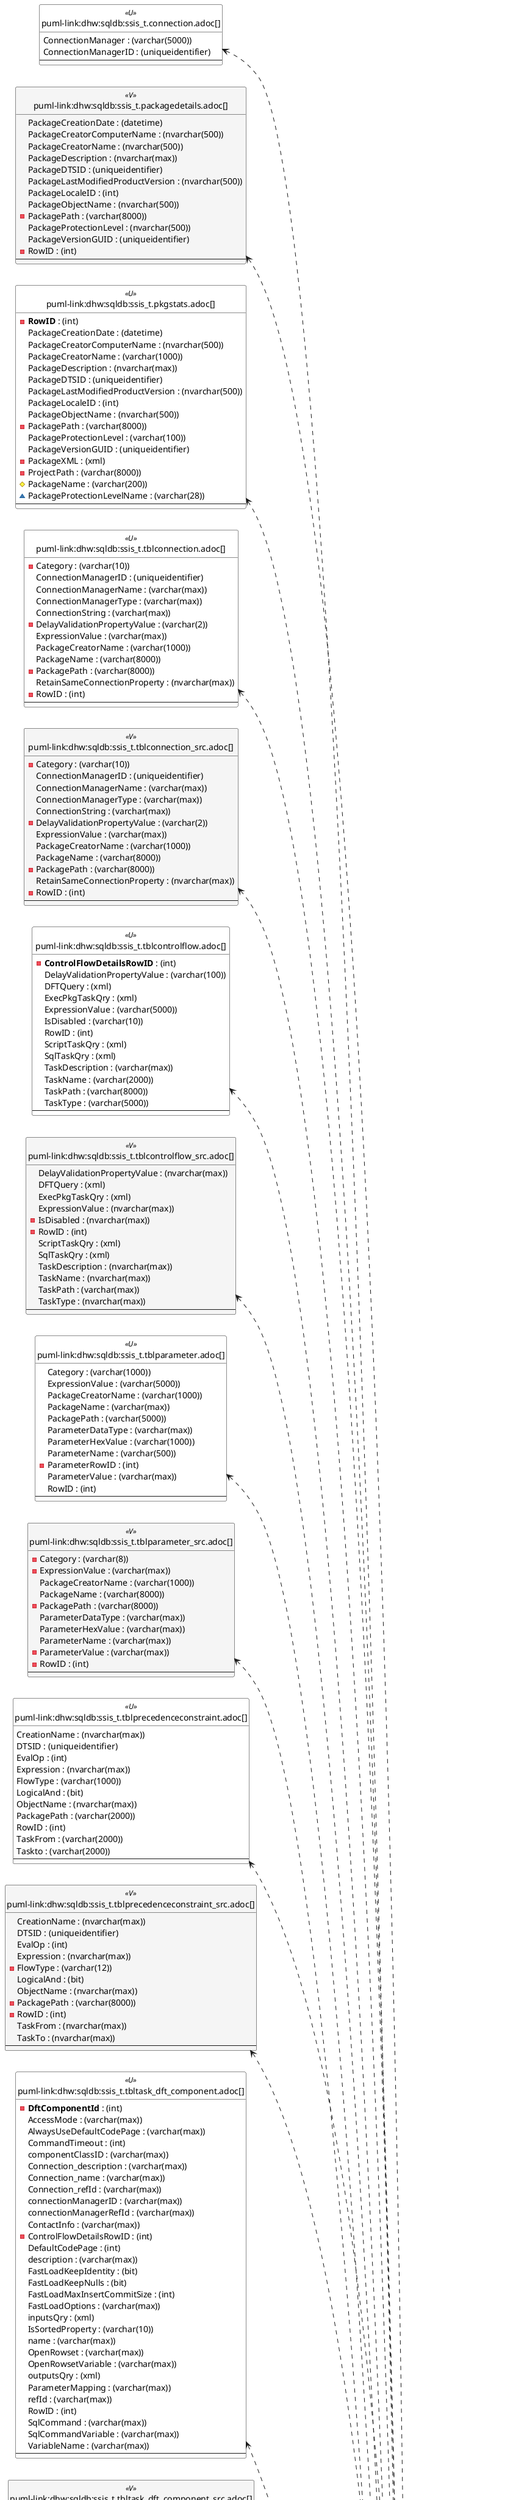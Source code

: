 @startuml
left to right direction
'top to bottom direction
hide circle
'avoide "." issues:
set namespaceSeparator none


skinparam class {
  BackgroundColor White
  BackgroundColor<<FN>> Yellow
  BackgroundColor<<FS>> Yellow
  BackgroundColor<<FT>> LightGray
  BackgroundColor<<IF>> Yellow
  BackgroundColor<<IS>> Yellow
  BackgroundColor<<P>> Aqua
  BackgroundColor<<PC>> Aqua
  BackgroundColor<<SN>> Yellow
  BackgroundColor<<SO>> SlateBlue
  BackgroundColor<<TF>> LightGray
  BackgroundColor<<TR>> Tomato
  BackgroundColor<<U>> White
  BackgroundColor<<V>> WhiteSmoke
  BackgroundColor<<X>> Aqua
  BackgroundColor<<external>> AliceBlue
}


entity "puml-link:dhw:sqldb:ssis_t.connection.adoc[]" as ssis_t.Connection << U >> {
  ConnectionManager : (varchar(5000))
  ConnectionManagerID : (uniqueidentifier)
  --
}

entity "puml-link:dhw:sqldb:ssis_t.packagedetails.adoc[]" as ssis_t.PackageDetails << V >> {
  PackageCreationDate : (datetime)
  PackageCreatorComputerName : (nvarchar(500))
  PackageCreatorName : (nvarchar(500))
  PackageDescription : (nvarchar(max))
  PackageDTSID : (uniqueidentifier)
  PackageLastModifiedProductVersion : (nvarchar(500))
  PackageLocaleID : (int)
  PackageObjectName : (nvarchar(500))
  - PackagePath : (varchar(8000))
  PackageProtectionLevel : (nvarchar(500))
  PackageVersionGUID : (uniqueidentifier)
  - RowID : (int)
  --
}

entity "puml-link:dhw:sqldb:ssis_t.pkgstats.adoc[]" as ssis_t.pkgStats << U >> {
  - **RowID** : (int)
  PackageCreationDate : (datetime)
  PackageCreatorComputerName : (nvarchar(500))
  PackageCreatorName : (varchar(1000))
  PackageDescription : (nvarchar(max))
  PackageDTSID : (uniqueidentifier)
  PackageLastModifiedProductVersion : (nvarchar(500))
  PackageLocaleID : (int)
  PackageObjectName : (nvarchar(500))
  - PackagePath : (varchar(8000))
  PackageProtectionLevel : (varchar(100))
  PackageVersionGUID : (uniqueidentifier)
  - PackageXML : (xml)
  - ProjectPath : (varchar(8000))
  # PackageName : (varchar(200))
  ~ PackageProtectionLevelName : (varchar(28))
  --
}

entity "puml-link:dhw:sqldb:ssis_t.tblconnection.adoc[]" as ssis_t.TblConnection << U >> {
  - Category : (varchar(10))
  ConnectionManagerID : (uniqueidentifier)
  ConnectionManagerName : (varchar(max))
  ConnectionManagerType : (varchar(max))
  ConnectionString : (varchar(max))
  - DelayValidationPropertyValue : (varchar(2))
  ExpressionValue : (varchar(max))
  PackageCreatorName : (varchar(1000))
  PackageName : (varchar(8000))
  - PackagePath : (varchar(8000))
  RetainSameConnectionProperty : (nvarchar(max))
  - RowID : (int)
  --
}

entity "puml-link:dhw:sqldb:ssis_t.tblconnection_src.adoc[]" as ssis_t.TblConnection_src << V >> {
  - Category : (varchar(10))
  ConnectionManagerID : (uniqueidentifier)
  ConnectionManagerName : (varchar(max))
  ConnectionManagerType : (varchar(max))
  ConnectionString : (varchar(max))
  - DelayValidationPropertyValue : (varchar(2))
  ExpressionValue : (varchar(max))
  PackageCreatorName : (varchar(1000))
  PackageName : (varchar(8000))
  - PackagePath : (varchar(8000))
  RetainSameConnectionProperty : (nvarchar(max))
  - RowID : (int)
  --
}

entity "puml-link:dhw:sqldb:ssis_t.tblcontrolflow.adoc[]" as ssis_t.TblControlFlow << U >> {
  - **ControlFlowDetailsRowID** : (int)
  DelayValidationPropertyValue : (varchar(100))
  DFTQuery : (xml)
  ExecPkgTaskQry : (xml)
  ExpressionValue : (varchar(5000))
  IsDisabled : (varchar(10))
  RowID : (int)
  ScriptTaskQry : (xml)
  SqlTaskQry : (xml)
  TaskDescription : (varchar(max))
  TaskName : (varchar(2000))
  TaskPath : (varchar(8000))
  TaskType : (varchar(5000))
  --
}

entity "puml-link:dhw:sqldb:ssis_t.tblcontrolflow_src.adoc[]" as ssis_t.TblControlFlow_src << V >> {
  DelayValidationPropertyValue : (nvarchar(max))
  DFTQuery : (xml)
  ExecPkgTaskQry : (xml)
  ExpressionValue : (nvarchar(max))
  - IsDisabled : (nvarchar(max))
  - RowID : (int)
  ScriptTaskQry : (xml)
  SqlTaskQry : (xml)
  TaskDescription : (nvarchar(max))
  TaskName : (nvarchar(max))
  TaskPath : (varchar(max))
  TaskType : (nvarchar(max))
  --
}

entity "puml-link:dhw:sqldb:ssis_t.tblparameter.adoc[]" as ssis_t.TblParameter << U >> {
  Category : (varchar(1000))
  ExpressionValue : (varchar(5000))
  PackageCreatorName : (varchar(1000))
  PackageName : (varchar(max))
  PackagePath : (varchar(5000))
  ParameterDataType : (varchar(max))
  ParameterHexValue : (varchar(1000))
  ParameterName : (varchar(500))
  - ParameterRowID : (int)
  ParameterValue : (varchar(max))
  RowID : (int)
  --
}

entity "puml-link:dhw:sqldb:ssis_t.tblparameter_src.adoc[]" as ssis_t.TblParameter_src << V >> {
  - Category : (varchar(8))
  - ExpressionValue : (varchar(max))
  PackageCreatorName : (varchar(1000))
  PackageName : (varchar(8000))
  - PackagePath : (varchar(8000))
  ParameterDataType : (varchar(max))
  ParameterHexValue : (varchar(max))
  ParameterName : (varchar(max))
  - ParameterValue : (varchar(max))
  - RowID : (int)
  --
}

entity "puml-link:dhw:sqldb:ssis_t.tblprecedenceconstraint.adoc[]" as ssis_t.TblPrecedenceConstraint << U >> {
  CreationName : (nvarchar(max))
  DTSID : (uniqueidentifier)
  EvalOp : (int)
  Expression : (nvarchar(max))
  FlowType : (varchar(1000))
  LogicalAnd : (bit)
  ObjectName : (nvarchar(max))
  PackagePath : (varchar(2000))
  RowID : (int)
  TaskFrom : (varchar(2000))
  Taskto : (varchar(2000))
  --
}

entity "puml-link:dhw:sqldb:ssis_t.tblprecedenceconstraint_src.adoc[]" as ssis_t.TblPrecedenceConstraint_src << V >> {
  CreationName : (nvarchar(max))
  DTSID : (uniqueidentifier)
  EvalOp : (int)
  Expression : (nvarchar(max))
  - FlowType : (varchar(12))
  LogicalAnd : (bit)
  ObjectName : (nvarchar(max))
  - PackagePath : (varchar(8000))
  - RowID : (int)
  TaskFrom : (nvarchar(max))
  TaskTo : (nvarchar(max))
  --
}

entity "puml-link:dhw:sqldb:ssis_t.tbltask_dft_component.adoc[]" as ssis_t.TblTask_Dft_Component << U >> {
  - **DftComponentId** : (int)
  AccessMode : (varchar(max))
  AlwaysUseDefaultCodePage : (varchar(max))
  CommandTimeout : (int)
  componentClassID : (varchar(max))
  Connection_description : (varchar(max))
  Connection_name : (varchar(max))
  Connection_refId : (varchar(max))
  connectionManagerID : (varchar(max))
  connectionManagerRefId : (varchar(max))
  ContactInfo : (varchar(max))
  - ControlFlowDetailsRowID : (int)
  DefaultCodePage : (int)
  description : (varchar(max))
  FastLoadKeepIdentity : (bit)
  FastLoadKeepNulls : (bit)
  FastLoadMaxInsertCommitSize : (int)
  FastLoadOptions : (varchar(max))
  inputsQry : (xml)
  IsSortedProperty : (varchar(10))
  name : (varchar(max))
  OpenRowset : (varchar(max))
  OpenRowsetVariable : (varchar(max))
  outputsQry : (xml)
  ParameterMapping : (varchar(max))
  refId : (varchar(max))
  RowID : (int)
  SqlCommand : (varchar(max))
  SqlCommandVariable : (varchar(max))
  VariableName : (varchar(max))
  --
}

entity "puml-link:dhw:sqldb:ssis_t.tbltask_dft_component_src.adoc[]" as ssis_t.TblTask_Dft_Component_src << V >> {
  AccessMode : (varchar(max))
  AlwaysUseDefaultCodePage : (varchar(max))
  CommandTimeout : (int)
  componentClassID : (varchar(max))
  Connection_description : (varchar(max))
  Connection_name : (varchar(max))
  Connection_refId : (varchar(max))
  connectionManagerID : (varchar(max))
  connectionManagerRefId : (varchar(max))
  ContactInfo : (varchar(max))
  - ControlFlowDetailsRowID : (int)
  DefaultCodePage : (int)
  description : (varchar(max))
  FastLoadKeepIdentity : (bit)
  FastLoadKeepNulls : (bit)
  FastLoadMaxInsertCommitSize : (int)
  FastLoadOptions : (varchar(max))
  inputsQry : (xml)
  IsSortedProperty : (varchar(10))
  name : (varchar(max))
  OpenRowset : (varchar(max))
  OpenRowsetVariable : (varchar(max))
  outputsQry : (xml)
  ParameterMapping : (varchar(max))
  refId : (varchar(max))
  RowID : (int)
  SqlCommand : (varchar(max))
  SqlCommandVariable : (varchar(max))
  VariableName : (varchar(max))
  --
}

entity "puml-link:dhw:sqldb:ssis_t.tbltask_dft_derived.adoc[]" as ssis_t.TblTask_Dft_Derived << U >> {
  DataFlowDetailsRowID : (int)
  DerivedValue : (varchar(8000))
  DestinationColumn : (varchar(8000))
  RowID : (int)
  SourceColumn : (varchar(8000))
  --
}

entity "puml-link:dhw:sqldb:ssis_t.tbltask_dft_details.adoc[]" as ssis_t.TblTask_Dft_Details << U >> {
  ControlFlowDetailsRowID : (int)
  - DataFlowDetailsRowID : (int)
  DFTConnectionManager : (varchar(max))
  DFTRowSet : (varchar(max))
  DFTSQLCommand : (varchar(max))
  DFTTaskName : (varchar(max))
  DFTTasksPath : (varchar(max))
  DFTTaskType : (varchar(max))
  DFTTaskType1 : (varchar(max))
  InputQry : (xml)
  IsSortedProperty : (varchar(10))
  MultihashcolumnSortPosition : (varchar(max))
  OutputQry : (xml)
  ParameterBindingParameterName : (varchar(2000))
  RowID : (int)
  Variable : (varchar(max))
  --
}

entity "puml-link:dhw:sqldb:ssis_t.tbltask_dft_srcdest.adoc[]" as ssis_t.TblTask_Dft_SrcDest << U >> {
  DataFlowDetailsRowID : (int)
  DataSource : (varchar(50))
  DestinationColumn : (varchar(8000))
  RowID : (int)
  SortKeyPosition : (varchar(10))
  SourceColumn : (varchar(8000))
  --
}

entity "puml-link:dhw:sqldb:ssis_t.tbltask_executepackage.adoc[]" as ssis_t.TblTask_ExecutePackage << U >> {
  - **ControlFlowDetailsRowID** : (int)
  ExecutedPackageName : (varchar(1000))
  ExecutePackageConnection : (varchar(1000))
  ExecutePackageExpression : (varchar(1000))
  RowID : (int)
  --
}

entity "puml-link:dhw:sqldb:ssis_t.tbltask_lookup.adoc[]" as ssis_t.TblTask_Lookup << U >> {
  DataFlowDetailsRowID : (int)
  DestinationColumn : (varchar(8000))
  LookupJoins : (varchar(8000))
  RowID : (int)
  SourceColumn : (varchar(8000))
  --
}

entity "puml-link:dhw:sqldb:ssis_t.tbltask_script.adoc[]" as ssis_t.TblTask_Script << U >> {
  - **ControlFlowDetailsRowID** : (int)
  RowID : (int)
  Script : (varchar(max))
  --
}

entity "puml-link:dhw:sqldb:ssis_t.tbltask_script_src.adoc[]" as ssis_t.TblTask_Script_src << V >> {
  - ControlFlowDetailsRowID : (int)
  RowID : (int)
  Script : (varchar(max))
  --
}

entity "puml-link:dhw:sqldb:ssis_t.tbltask_sql.adoc[]" as ssis_t.TblTask_Sql << U >> {
  - **ControlFlowDetailsRowID** : (int)
  - RowID : (int)
  SqlConnection : (uniqueidentifier)
  SqlStatementSource : (nvarchar(max))
  --
}

entity "puml-link:dhw:sqldb:ssis_t.tbltask_sql_parameter.adoc[]" as ssis_t.TblTask_Sql_Parameter << U >> {
  ControlFlowDetailsRowID : (int)
  ParameterBindingParameterName : (varchar(1000))
  ParameterBindingSequence : (varchar(1000))
  ResultSetParameterName : (varchar(1000))
  RowID : (int)
  --
}

entity "puml-link:dhw:sqldb:ssis_t.tbltask_sql_src.adoc[]" as ssis_t.TblTask_Sql_src << V >> {
  - ControlFlowDetailsRowID : (int)
  RowID : (int)
  SqlConnection : (uniqueidentifier)
  SqlStatementSource : (nvarchar(max))
  --
}

entity "puml-link:dhw:sqldb:ssis_t.tblvariable.adoc[]" as ssis_t.TblVariable << U >> {
  Category : (varchar(1000))
  ExpressionValue : (varchar(5000))
  PackageCreatorName : (varchar(1000))
  PackageName : (varchar(max))
  PackagePath : (varchar(5000))
  RowID : (int)
  VariableDataType : (varchar(max))
  VariableHexValue : (varchar(1000))
  VariableName : (varchar(500))
  - VariableRowID : (int)
  VariableValue : (varchar(max))
  --
}

entity "puml-link:dhw:sqldb:ssis_t.tblvariable_src.adoc[]" as ssis_t.TblVariable_src << V >> {
  - Category : (varchar(8))
  - ExpressionValue : (varchar(max))
  PackageCreatorName : (varchar(1000))
  PackageName : (varchar(8000))
  - PackagePath : (varchar(8000))
  - RowID : (int)
  VariableDataType : (varchar(max))
  VariableHexValue : (varchar(max))
  VariableName : (varchar(max))
  - VariableValue : (varchar(max))
  --
}

entity "puml-link:dhw:sqldb:ssis_t.tempprecedence1.adoc[]" as ssis_t.tempprecedence1 << U >> {
  - isparentlevel : (int)
  level : (bigint)
  RowID : (int)
  TaskFrom : (varchar(2000))
  --
}

entity "puml-link:dhw:sqldb:ssis_t.tempprecedence2.adoc[]" as ssis_t.tempprecedence2 << U >> {
  LEVEL : (int)
  parentlevel : (int)
  ROWID : (int)
  task : (varchar(2000))
  TaskFrom : (varchar(2000))
  --
}

entity "puml-link:dhw:sqldb:ssis_t.tempprecedence3.adoc[]" as ssis_t.tempprecedence3 << U >> {
  LEVEL : (int)
  parentlevel : (int)
  ROWID : (int)
  task : (varchar(2000))
  trank : (bigint)
  --
}

entity "puml-link:dhw:sqldb:ssis_t.tempprecedence4.adoc[]" as ssis_t.tempprecedence4 << U >> {
  level : (int)
  ROWID : (int)
  task : (varchar(2000))
  tlevel : (int)
  trank : (bigint)
  --
}

entity "puml-link:dhw:sqldb:ssis_t.tempprecedence5.adoc[]" as ssis_t.tempprecedence5 << U >> {
  ROWID : (int)
  sequenceno : (nvarchar(max))
  task : (varchar(2000))
  trank : (bigint)
  --
}

entity "puml-link:dhw:sqldb:ssis_t.tempprecedence5_hierarchy.adoc[]" as ssis_t.tempprecedence5_Hierarchy << U >> {
  rid : (hierarchyid)
  ROWID : (int)
  sequenceno : (nvarchar(max))
  task : (varchar(2000))
  --
}

entity "puml-link:dhw:sqldb:ssis_t.tempprecedence6.adoc[]" as ssis_t.tempprecedence6 << U >> {
  ROWID : (int)
  sequenceno : (bigint)
  task : (varchar(2000))
  --
}

entity "puml-link:dhw:sqldb:ssis_t.usp_getpackagedetails.adoc[]" as ssis_t.usp_GetPackageDetails << P >> {
  --
}

ssis_t.Connection <.. ssis_t.usp_GetPackageDetails
ssis_t.PackageDetails <.. ssis_t.usp_GetPackageDetails
ssis_t.pkgStats <.. ssis_t.usp_GetPackageDetails
ssis_t.TblConnection <.. ssis_t.usp_GetPackageDetails
ssis_t.TblConnection_src <.. ssis_t.usp_GetPackageDetails
ssis_t.TblControlFlow <.. ssis_t.usp_GetPackageDetails
ssis_t.TblControlFlow_src <.. ssis_t.usp_GetPackageDetails
ssis_t.TblParameter <.. ssis_t.usp_GetPackageDetails
ssis_t.TblParameter_src <.. ssis_t.usp_GetPackageDetails
ssis_t.TblPrecedenceConstraint <.. ssis_t.usp_GetPackageDetails
ssis_t.TblPrecedenceConstraint_src <.. ssis_t.usp_GetPackageDetails
ssis_t.TblTask_Dft_Component <.. ssis_t.usp_GetPackageDetails
ssis_t.TblTask_Dft_Component_src <.. ssis_t.usp_GetPackageDetails
ssis_t.TblTask_Dft_Derived <.. ssis_t.usp_GetPackageDetails
ssis_t.TblTask_Dft_Details <.. ssis_t.usp_GetPackageDetails
ssis_t.TblTask_Dft_SrcDest <.. ssis_t.usp_GetPackageDetails
ssis_t.TblTask_ExecutePackage <.. ssis_t.usp_GetPackageDetails
ssis_t.TblTask_Lookup <.. ssis_t.usp_GetPackageDetails
ssis_t.TblTask_Script <.. ssis_t.usp_GetPackageDetails
ssis_t.TblTask_Script_src <.. ssis_t.usp_GetPackageDetails
ssis_t.TblTask_Sql <.. ssis_t.usp_GetPackageDetails
ssis_t.TblTask_Sql_Parameter <.. ssis_t.usp_GetPackageDetails
ssis_t.TblTask_Sql_src <.. ssis_t.usp_GetPackageDetails
ssis_t.TblVariable <.. ssis_t.usp_GetPackageDetails
ssis_t.TblVariable_src <.. ssis_t.usp_GetPackageDetails
ssis_t.tempprecedence1 <.. ssis_t.usp_GetPackageDetails
ssis_t.tempprecedence2 <.. ssis_t.usp_GetPackageDetails
ssis_t.tempprecedence3 <.. ssis_t.usp_GetPackageDetails
ssis_t.tempprecedence4 <.. ssis_t.usp_GetPackageDetails
ssis_t.tempprecedence5 <.. ssis_t.usp_GetPackageDetails
ssis_t.tempprecedence5_Hierarchy <.. ssis_t.usp_GetPackageDetails
ssis_t.tempprecedence6 <.. ssis_t.usp_GetPackageDetails
footer The diagram is interactive and contains links.
@enduml

